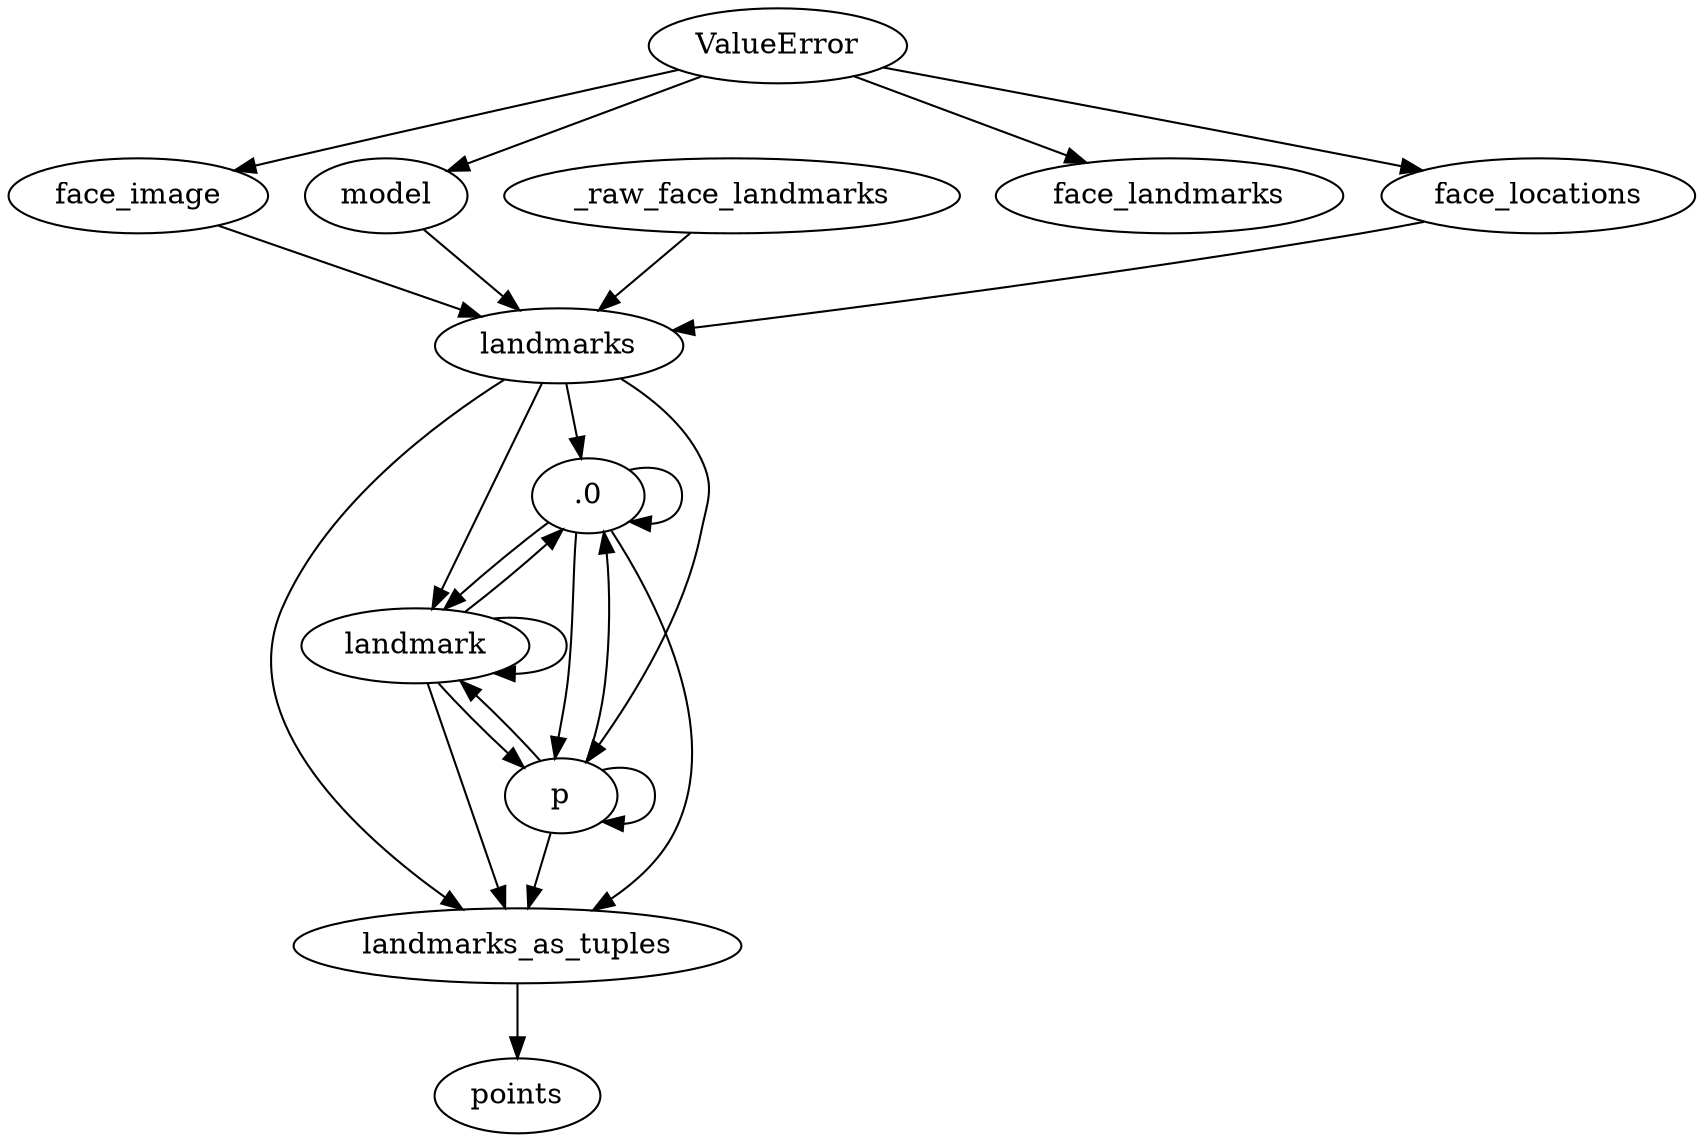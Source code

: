strict digraph {face_locations->landmarks
face_image->landmarks
model->landmarks
_raw_face_landmarks->landmarks
.0->.0
landmarks->.0
landmark->.0
p->.0
.0->landmark
landmarks->landmark
landmark->landmark
p->landmark
.0->.0
landmarks->.0
landmark->.0
p->.0
.0->p
landmarks->p
landmark->p
p->p
.0->landmarks_as_tuples
landmarks->landmarks_as_tuples
landmark->landmarks_as_tuples
p->landmarks_as_tuples
.0->.0
landmarks_as_tuples->points
.0->.0
landmarks_as_tuples->points
ValueError->face_image
ValueError->face_locations
ValueError->model
ValueError->face_landmarks
face_locations->landmarks
face_image->landmarks
model->landmarks
_raw_face_landmarks->landmarks
.0->.0
landmarks->.0
landmark->.0
p->.0
.0->landmark
landmarks->landmark
landmark->landmark
p->landmark
.0->.0
landmarks->.0
landmark->.0
p->.0
.0->p
landmarks->p
landmark->p
p->p
.0->landmarks_as_tuples
landmarks->landmarks_as_tuples
landmark->landmarks_as_tuples
p->landmarks_as_tuples
.0->.0
landmarks_as_tuples->points
.0->.0
landmarks_as_tuples->points
}